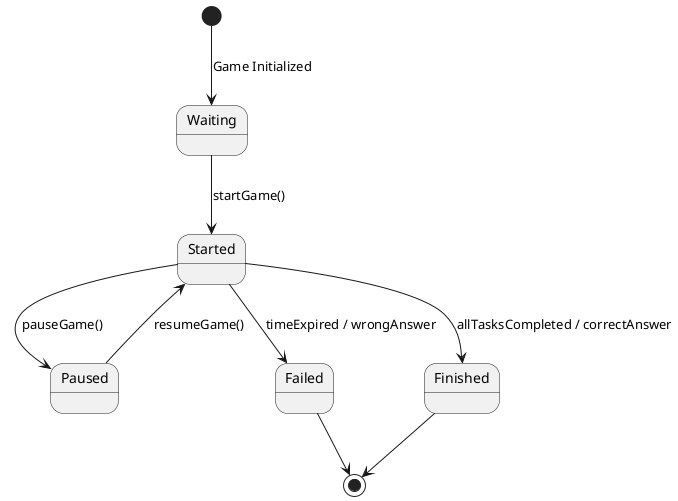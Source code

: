 @startuml
' =============================================
' Game Session State Diagram
' =============================================
' This diagram illustrates the possible states of a game session
' and the transitions between them.
'
' States:
' - Waiting: Initial state before game starts
' - Started: Game is in progress
' - Paused: Game temporarily suspended
' - Failed: Game ended due to failure
' - Finished: Game completed successfully
'
' Transitions:
' - Game Initialization: Entry point to Waiting state
' - startGame(): Begins the game session
' - pauseGame(): Temporarily stops the game
' - resumeGame(): Continues a paused game
' - timeExpired/wrongAnswer: Ends game in failure
' - allTasksCompleted/correctAnswer: Completes game successfully
'
' Key Features:
' - Pause/Resume functionality
' - Multiple failure conditions
' - Success conditions
' - Clean state transitions
' =============================================

[*] --> Waiting : Game Initialized

Waiting --> Started : startGame()
Started --> Paused : pauseGame()
Paused --> Started : resumeGame()
Started --> Failed : timeExpired / wrongAnswer
Started --> Finished : allTasksCompleted / correctAnswer
Failed --> [*]
Finished --> [*]

@enduml